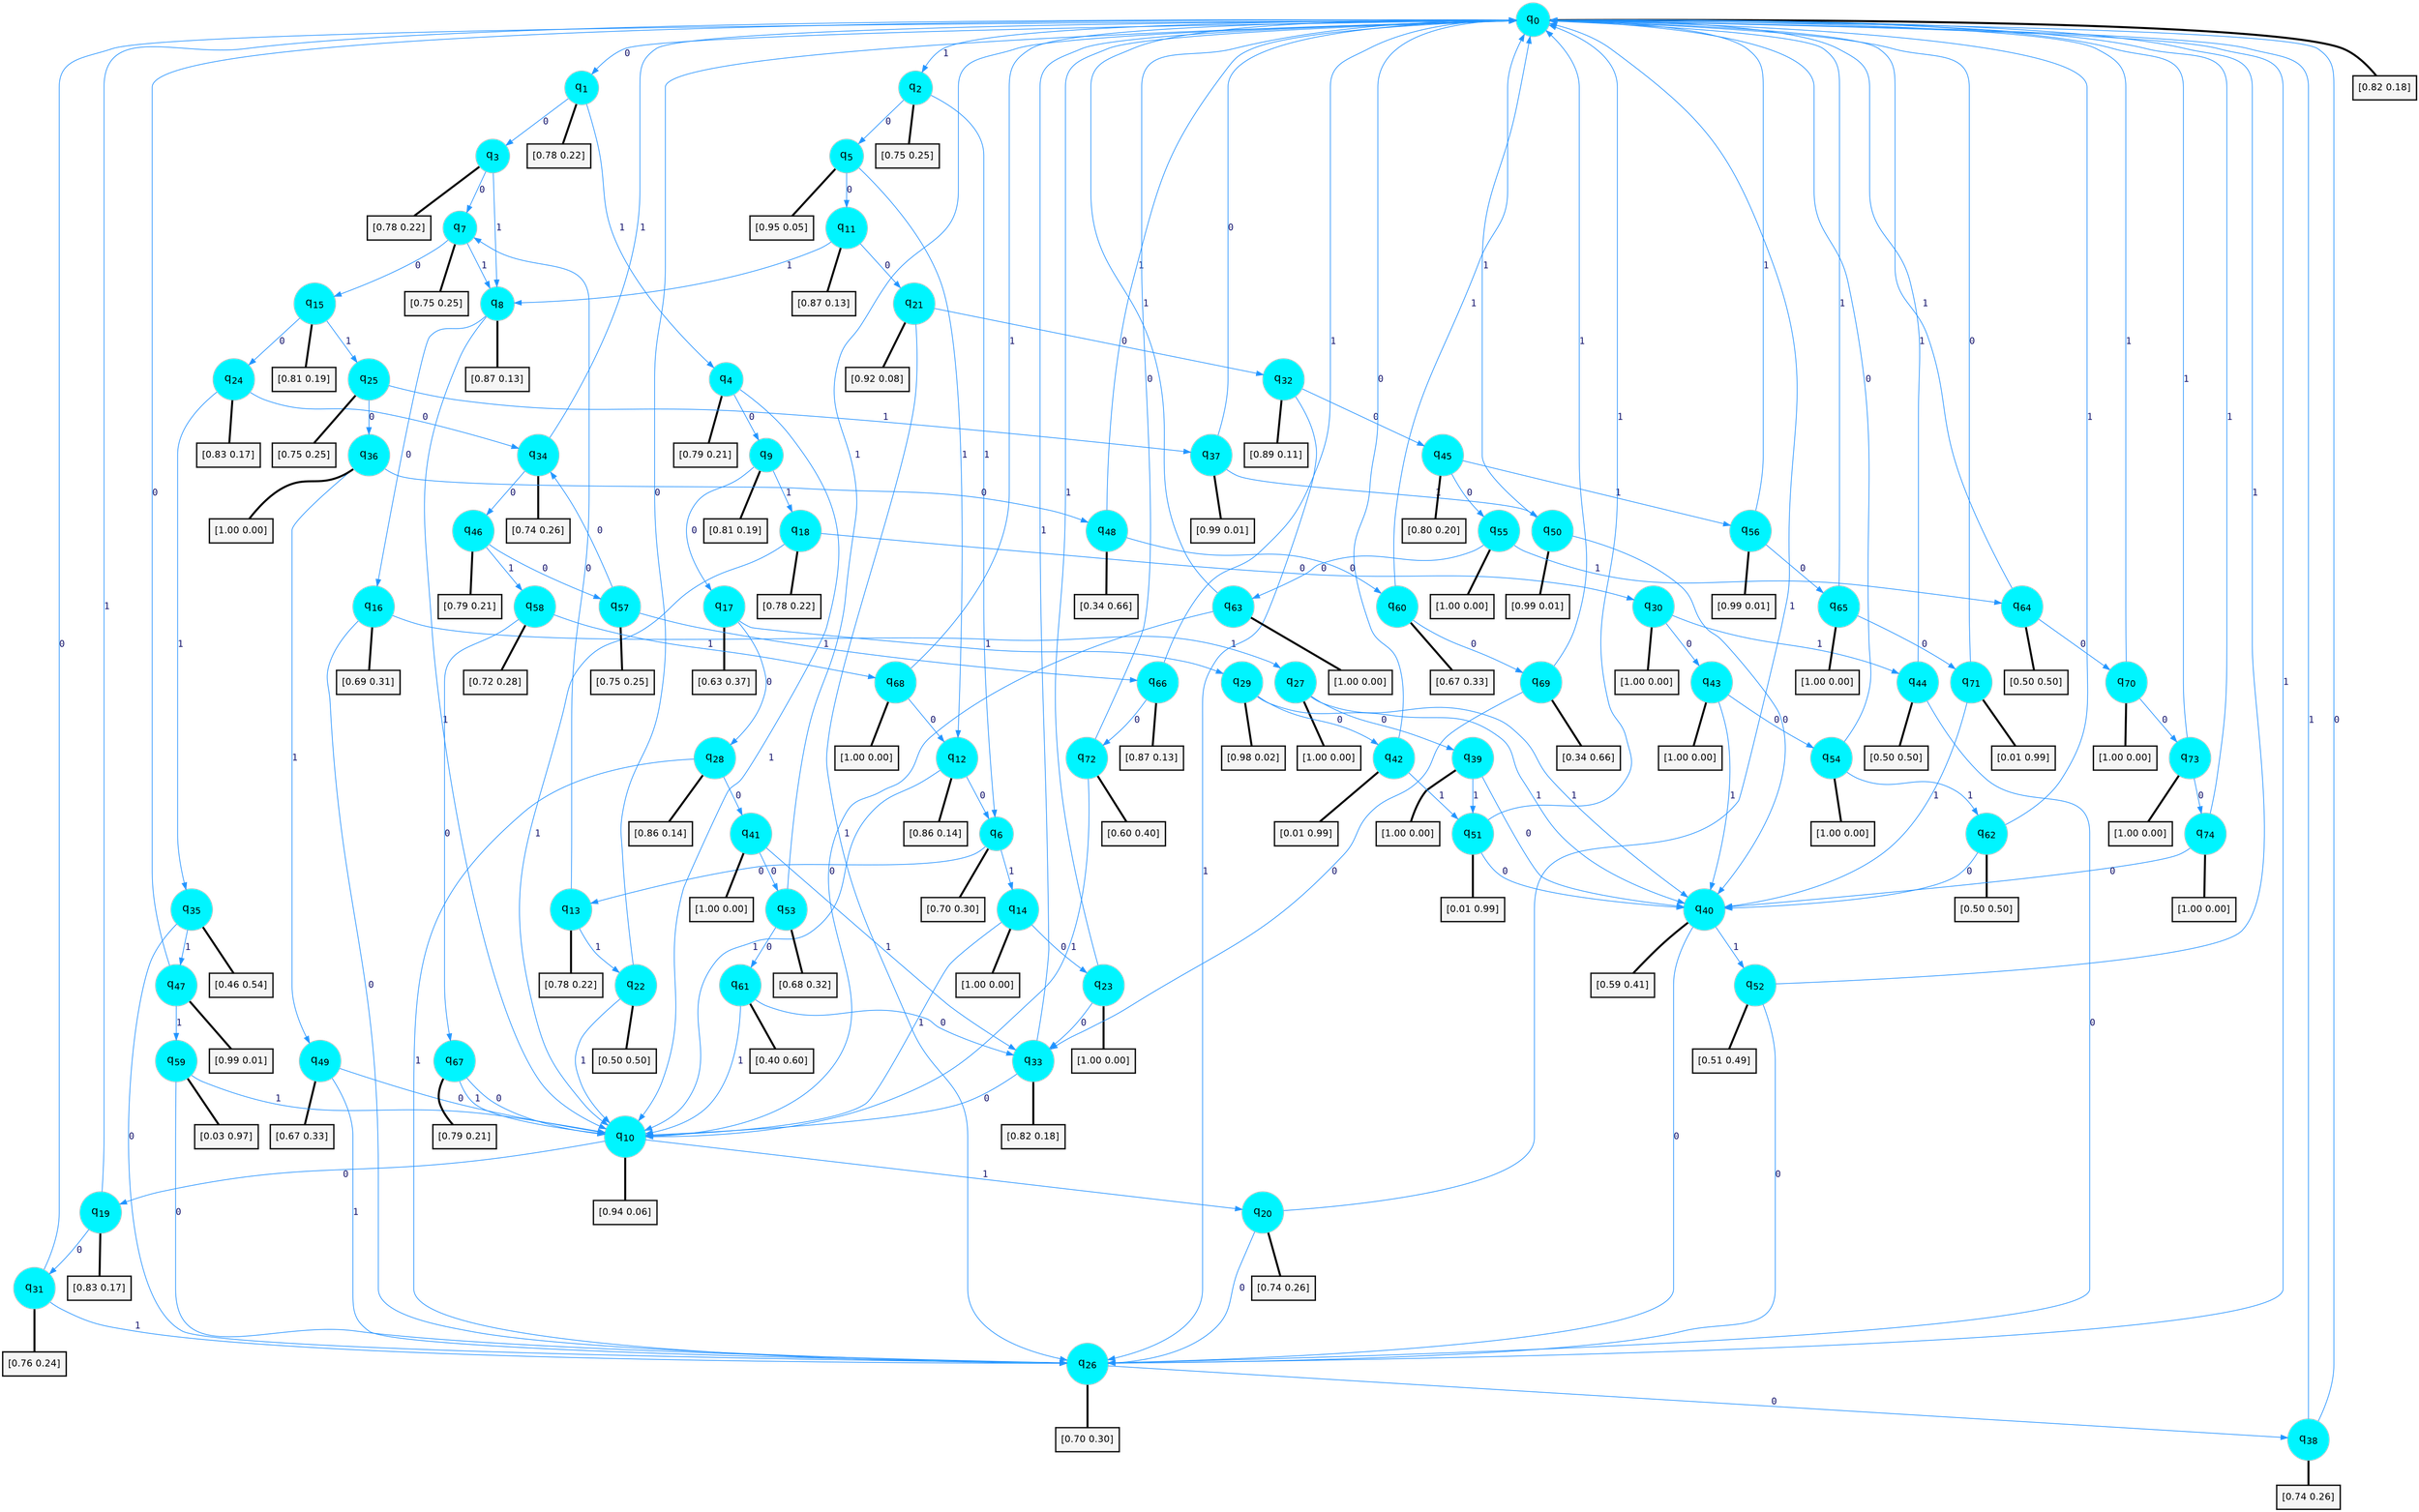 digraph G {
graph [
bgcolor=transparent, dpi=300, rankdir=TD, size="40,25"];
node [
color=gray, fillcolor=turquoise1, fontcolor=black, fontname=Helvetica, fontsize=16, fontweight=bold, shape=circle, style=filled];
edge [
arrowsize=1, color=dodgerblue1, fontcolor=midnightblue, fontname=courier, fontweight=bold, penwidth=1, style=solid, weight=20];
0[label=<q<SUB>0</SUB>>];
1[label=<q<SUB>1</SUB>>];
2[label=<q<SUB>2</SUB>>];
3[label=<q<SUB>3</SUB>>];
4[label=<q<SUB>4</SUB>>];
5[label=<q<SUB>5</SUB>>];
6[label=<q<SUB>6</SUB>>];
7[label=<q<SUB>7</SUB>>];
8[label=<q<SUB>8</SUB>>];
9[label=<q<SUB>9</SUB>>];
10[label=<q<SUB>10</SUB>>];
11[label=<q<SUB>11</SUB>>];
12[label=<q<SUB>12</SUB>>];
13[label=<q<SUB>13</SUB>>];
14[label=<q<SUB>14</SUB>>];
15[label=<q<SUB>15</SUB>>];
16[label=<q<SUB>16</SUB>>];
17[label=<q<SUB>17</SUB>>];
18[label=<q<SUB>18</SUB>>];
19[label=<q<SUB>19</SUB>>];
20[label=<q<SUB>20</SUB>>];
21[label=<q<SUB>21</SUB>>];
22[label=<q<SUB>22</SUB>>];
23[label=<q<SUB>23</SUB>>];
24[label=<q<SUB>24</SUB>>];
25[label=<q<SUB>25</SUB>>];
26[label=<q<SUB>26</SUB>>];
27[label=<q<SUB>27</SUB>>];
28[label=<q<SUB>28</SUB>>];
29[label=<q<SUB>29</SUB>>];
30[label=<q<SUB>30</SUB>>];
31[label=<q<SUB>31</SUB>>];
32[label=<q<SUB>32</SUB>>];
33[label=<q<SUB>33</SUB>>];
34[label=<q<SUB>34</SUB>>];
35[label=<q<SUB>35</SUB>>];
36[label=<q<SUB>36</SUB>>];
37[label=<q<SUB>37</SUB>>];
38[label=<q<SUB>38</SUB>>];
39[label=<q<SUB>39</SUB>>];
40[label=<q<SUB>40</SUB>>];
41[label=<q<SUB>41</SUB>>];
42[label=<q<SUB>42</SUB>>];
43[label=<q<SUB>43</SUB>>];
44[label=<q<SUB>44</SUB>>];
45[label=<q<SUB>45</SUB>>];
46[label=<q<SUB>46</SUB>>];
47[label=<q<SUB>47</SUB>>];
48[label=<q<SUB>48</SUB>>];
49[label=<q<SUB>49</SUB>>];
50[label=<q<SUB>50</SUB>>];
51[label=<q<SUB>51</SUB>>];
52[label=<q<SUB>52</SUB>>];
53[label=<q<SUB>53</SUB>>];
54[label=<q<SUB>54</SUB>>];
55[label=<q<SUB>55</SUB>>];
56[label=<q<SUB>56</SUB>>];
57[label=<q<SUB>57</SUB>>];
58[label=<q<SUB>58</SUB>>];
59[label=<q<SUB>59</SUB>>];
60[label=<q<SUB>60</SUB>>];
61[label=<q<SUB>61</SUB>>];
62[label=<q<SUB>62</SUB>>];
63[label=<q<SUB>63</SUB>>];
64[label=<q<SUB>64</SUB>>];
65[label=<q<SUB>65</SUB>>];
66[label=<q<SUB>66</SUB>>];
67[label=<q<SUB>67</SUB>>];
68[label=<q<SUB>68</SUB>>];
69[label=<q<SUB>69</SUB>>];
70[label=<q<SUB>70</SUB>>];
71[label=<q<SUB>71</SUB>>];
72[label=<q<SUB>72</SUB>>];
73[label=<q<SUB>73</SUB>>];
74[label=<q<SUB>74</SUB>>];
75[label="[0.82 0.18]", shape=box,fontcolor=black, fontname=Helvetica, fontsize=14, penwidth=2, fillcolor=whitesmoke,color=black];
76[label="[0.78 0.22]", shape=box,fontcolor=black, fontname=Helvetica, fontsize=14, penwidth=2, fillcolor=whitesmoke,color=black];
77[label="[0.75 0.25]", shape=box,fontcolor=black, fontname=Helvetica, fontsize=14, penwidth=2, fillcolor=whitesmoke,color=black];
78[label="[0.78 0.22]", shape=box,fontcolor=black, fontname=Helvetica, fontsize=14, penwidth=2, fillcolor=whitesmoke,color=black];
79[label="[0.79 0.21]", shape=box,fontcolor=black, fontname=Helvetica, fontsize=14, penwidth=2, fillcolor=whitesmoke,color=black];
80[label="[0.95 0.05]", shape=box,fontcolor=black, fontname=Helvetica, fontsize=14, penwidth=2, fillcolor=whitesmoke,color=black];
81[label="[0.70 0.30]", shape=box,fontcolor=black, fontname=Helvetica, fontsize=14, penwidth=2, fillcolor=whitesmoke,color=black];
82[label="[0.75 0.25]", shape=box,fontcolor=black, fontname=Helvetica, fontsize=14, penwidth=2, fillcolor=whitesmoke,color=black];
83[label="[0.87 0.13]", shape=box,fontcolor=black, fontname=Helvetica, fontsize=14, penwidth=2, fillcolor=whitesmoke,color=black];
84[label="[0.81 0.19]", shape=box,fontcolor=black, fontname=Helvetica, fontsize=14, penwidth=2, fillcolor=whitesmoke,color=black];
85[label="[0.94 0.06]", shape=box,fontcolor=black, fontname=Helvetica, fontsize=14, penwidth=2, fillcolor=whitesmoke,color=black];
86[label="[0.87 0.13]", shape=box,fontcolor=black, fontname=Helvetica, fontsize=14, penwidth=2, fillcolor=whitesmoke,color=black];
87[label="[0.86 0.14]", shape=box,fontcolor=black, fontname=Helvetica, fontsize=14, penwidth=2, fillcolor=whitesmoke,color=black];
88[label="[0.78 0.22]", shape=box,fontcolor=black, fontname=Helvetica, fontsize=14, penwidth=2, fillcolor=whitesmoke,color=black];
89[label="[1.00 0.00]", shape=box,fontcolor=black, fontname=Helvetica, fontsize=14, penwidth=2, fillcolor=whitesmoke,color=black];
90[label="[0.81 0.19]", shape=box,fontcolor=black, fontname=Helvetica, fontsize=14, penwidth=2, fillcolor=whitesmoke,color=black];
91[label="[0.69 0.31]", shape=box,fontcolor=black, fontname=Helvetica, fontsize=14, penwidth=2, fillcolor=whitesmoke,color=black];
92[label="[0.63 0.37]", shape=box,fontcolor=black, fontname=Helvetica, fontsize=14, penwidth=2, fillcolor=whitesmoke,color=black];
93[label="[0.78 0.22]", shape=box,fontcolor=black, fontname=Helvetica, fontsize=14, penwidth=2, fillcolor=whitesmoke,color=black];
94[label="[0.83 0.17]", shape=box,fontcolor=black, fontname=Helvetica, fontsize=14, penwidth=2, fillcolor=whitesmoke,color=black];
95[label="[0.74 0.26]", shape=box,fontcolor=black, fontname=Helvetica, fontsize=14, penwidth=2, fillcolor=whitesmoke,color=black];
96[label="[0.92 0.08]", shape=box,fontcolor=black, fontname=Helvetica, fontsize=14, penwidth=2, fillcolor=whitesmoke,color=black];
97[label="[0.50 0.50]", shape=box,fontcolor=black, fontname=Helvetica, fontsize=14, penwidth=2, fillcolor=whitesmoke,color=black];
98[label="[1.00 0.00]", shape=box,fontcolor=black, fontname=Helvetica, fontsize=14, penwidth=2, fillcolor=whitesmoke,color=black];
99[label="[0.83 0.17]", shape=box,fontcolor=black, fontname=Helvetica, fontsize=14, penwidth=2, fillcolor=whitesmoke,color=black];
100[label="[0.75 0.25]", shape=box,fontcolor=black, fontname=Helvetica, fontsize=14, penwidth=2, fillcolor=whitesmoke,color=black];
101[label="[0.70 0.30]", shape=box,fontcolor=black, fontname=Helvetica, fontsize=14, penwidth=2, fillcolor=whitesmoke,color=black];
102[label="[1.00 0.00]", shape=box,fontcolor=black, fontname=Helvetica, fontsize=14, penwidth=2, fillcolor=whitesmoke,color=black];
103[label="[0.86 0.14]", shape=box,fontcolor=black, fontname=Helvetica, fontsize=14, penwidth=2, fillcolor=whitesmoke,color=black];
104[label="[0.98 0.02]", shape=box,fontcolor=black, fontname=Helvetica, fontsize=14, penwidth=2, fillcolor=whitesmoke,color=black];
105[label="[1.00 0.00]", shape=box,fontcolor=black, fontname=Helvetica, fontsize=14, penwidth=2, fillcolor=whitesmoke,color=black];
106[label="[0.76 0.24]", shape=box,fontcolor=black, fontname=Helvetica, fontsize=14, penwidth=2, fillcolor=whitesmoke,color=black];
107[label="[0.89 0.11]", shape=box,fontcolor=black, fontname=Helvetica, fontsize=14, penwidth=2, fillcolor=whitesmoke,color=black];
108[label="[0.82 0.18]", shape=box,fontcolor=black, fontname=Helvetica, fontsize=14, penwidth=2, fillcolor=whitesmoke,color=black];
109[label="[0.74 0.26]", shape=box,fontcolor=black, fontname=Helvetica, fontsize=14, penwidth=2, fillcolor=whitesmoke,color=black];
110[label="[0.46 0.54]", shape=box,fontcolor=black, fontname=Helvetica, fontsize=14, penwidth=2, fillcolor=whitesmoke,color=black];
111[label="[1.00 0.00]", shape=box,fontcolor=black, fontname=Helvetica, fontsize=14, penwidth=2, fillcolor=whitesmoke,color=black];
112[label="[0.99 0.01]", shape=box,fontcolor=black, fontname=Helvetica, fontsize=14, penwidth=2, fillcolor=whitesmoke,color=black];
113[label="[0.74 0.26]", shape=box,fontcolor=black, fontname=Helvetica, fontsize=14, penwidth=2, fillcolor=whitesmoke,color=black];
114[label="[1.00 0.00]", shape=box,fontcolor=black, fontname=Helvetica, fontsize=14, penwidth=2, fillcolor=whitesmoke,color=black];
115[label="[0.59 0.41]", shape=box,fontcolor=black, fontname=Helvetica, fontsize=14, penwidth=2, fillcolor=whitesmoke,color=black];
116[label="[1.00 0.00]", shape=box,fontcolor=black, fontname=Helvetica, fontsize=14, penwidth=2, fillcolor=whitesmoke,color=black];
117[label="[0.01 0.99]", shape=box,fontcolor=black, fontname=Helvetica, fontsize=14, penwidth=2, fillcolor=whitesmoke,color=black];
118[label="[1.00 0.00]", shape=box,fontcolor=black, fontname=Helvetica, fontsize=14, penwidth=2, fillcolor=whitesmoke,color=black];
119[label="[0.50 0.50]", shape=box,fontcolor=black, fontname=Helvetica, fontsize=14, penwidth=2, fillcolor=whitesmoke,color=black];
120[label="[0.80 0.20]", shape=box,fontcolor=black, fontname=Helvetica, fontsize=14, penwidth=2, fillcolor=whitesmoke,color=black];
121[label="[0.79 0.21]", shape=box,fontcolor=black, fontname=Helvetica, fontsize=14, penwidth=2, fillcolor=whitesmoke,color=black];
122[label="[0.99 0.01]", shape=box,fontcolor=black, fontname=Helvetica, fontsize=14, penwidth=2, fillcolor=whitesmoke,color=black];
123[label="[0.34 0.66]", shape=box,fontcolor=black, fontname=Helvetica, fontsize=14, penwidth=2, fillcolor=whitesmoke,color=black];
124[label="[0.67 0.33]", shape=box,fontcolor=black, fontname=Helvetica, fontsize=14, penwidth=2, fillcolor=whitesmoke,color=black];
125[label="[0.99 0.01]", shape=box,fontcolor=black, fontname=Helvetica, fontsize=14, penwidth=2, fillcolor=whitesmoke,color=black];
126[label="[0.01 0.99]", shape=box,fontcolor=black, fontname=Helvetica, fontsize=14, penwidth=2, fillcolor=whitesmoke,color=black];
127[label="[0.51 0.49]", shape=box,fontcolor=black, fontname=Helvetica, fontsize=14, penwidth=2, fillcolor=whitesmoke,color=black];
128[label="[0.68 0.32]", shape=box,fontcolor=black, fontname=Helvetica, fontsize=14, penwidth=2, fillcolor=whitesmoke,color=black];
129[label="[1.00 0.00]", shape=box,fontcolor=black, fontname=Helvetica, fontsize=14, penwidth=2, fillcolor=whitesmoke,color=black];
130[label="[1.00 0.00]", shape=box,fontcolor=black, fontname=Helvetica, fontsize=14, penwidth=2, fillcolor=whitesmoke,color=black];
131[label="[0.99 0.01]", shape=box,fontcolor=black, fontname=Helvetica, fontsize=14, penwidth=2, fillcolor=whitesmoke,color=black];
132[label="[0.75 0.25]", shape=box,fontcolor=black, fontname=Helvetica, fontsize=14, penwidth=2, fillcolor=whitesmoke,color=black];
133[label="[0.72 0.28]", shape=box,fontcolor=black, fontname=Helvetica, fontsize=14, penwidth=2, fillcolor=whitesmoke,color=black];
134[label="[0.03 0.97]", shape=box,fontcolor=black, fontname=Helvetica, fontsize=14, penwidth=2, fillcolor=whitesmoke,color=black];
135[label="[0.67 0.33]", shape=box,fontcolor=black, fontname=Helvetica, fontsize=14, penwidth=2, fillcolor=whitesmoke,color=black];
136[label="[0.40 0.60]", shape=box,fontcolor=black, fontname=Helvetica, fontsize=14, penwidth=2, fillcolor=whitesmoke,color=black];
137[label="[0.50 0.50]", shape=box,fontcolor=black, fontname=Helvetica, fontsize=14, penwidth=2, fillcolor=whitesmoke,color=black];
138[label="[1.00 0.00]", shape=box,fontcolor=black, fontname=Helvetica, fontsize=14, penwidth=2, fillcolor=whitesmoke,color=black];
139[label="[0.50 0.50]", shape=box,fontcolor=black, fontname=Helvetica, fontsize=14, penwidth=2, fillcolor=whitesmoke,color=black];
140[label="[1.00 0.00]", shape=box,fontcolor=black, fontname=Helvetica, fontsize=14, penwidth=2, fillcolor=whitesmoke,color=black];
141[label="[0.87 0.13]", shape=box,fontcolor=black, fontname=Helvetica, fontsize=14, penwidth=2, fillcolor=whitesmoke,color=black];
142[label="[0.79 0.21]", shape=box,fontcolor=black, fontname=Helvetica, fontsize=14, penwidth=2, fillcolor=whitesmoke,color=black];
143[label="[1.00 0.00]", shape=box,fontcolor=black, fontname=Helvetica, fontsize=14, penwidth=2, fillcolor=whitesmoke,color=black];
144[label="[0.34 0.66]", shape=box,fontcolor=black, fontname=Helvetica, fontsize=14, penwidth=2, fillcolor=whitesmoke,color=black];
145[label="[1.00 0.00]", shape=box,fontcolor=black, fontname=Helvetica, fontsize=14, penwidth=2, fillcolor=whitesmoke,color=black];
146[label="[0.01 0.99]", shape=box,fontcolor=black, fontname=Helvetica, fontsize=14, penwidth=2, fillcolor=whitesmoke,color=black];
147[label="[0.60 0.40]", shape=box,fontcolor=black, fontname=Helvetica, fontsize=14, penwidth=2, fillcolor=whitesmoke,color=black];
148[label="[1.00 0.00]", shape=box,fontcolor=black, fontname=Helvetica, fontsize=14, penwidth=2, fillcolor=whitesmoke,color=black];
149[label="[1.00 0.00]", shape=box,fontcolor=black, fontname=Helvetica, fontsize=14, penwidth=2, fillcolor=whitesmoke,color=black];
0->1 [label=0];
0->2 [label=1];
0->75 [arrowhead=none, penwidth=3,color=black];
1->3 [label=0];
1->4 [label=1];
1->76 [arrowhead=none, penwidth=3,color=black];
2->5 [label=0];
2->6 [label=1];
2->77 [arrowhead=none, penwidth=3,color=black];
3->7 [label=0];
3->8 [label=1];
3->78 [arrowhead=none, penwidth=3,color=black];
4->9 [label=0];
4->10 [label=1];
4->79 [arrowhead=none, penwidth=3,color=black];
5->11 [label=0];
5->12 [label=1];
5->80 [arrowhead=none, penwidth=3,color=black];
6->13 [label=0];
6->14 [label=1];
6->81 [arrowhead=none, penwidth=3,color=black];
7->15 [label=0];
7->8 [label=1];
7->82 [arrowhead=none, penwidth=3,color=black];
8->16 [label=0];
8->10 [label=1];
8->83 [arrowhead=none, penwidth=3,color=black];
9->17 [label=0];
9->18 [label=1];
9->84 [arrowhead=none, penwidth=3,color=black];
10->19 [label=0];
10->20 [label=1];
10->85 [arrowhead=none, penwidth=3,color=black];
11->21 [label=0];
11->8 [label=1];
11->86 [arrowhead=none, penwidth=3,color=black];
12->6 [label=0];
12->10 [label=1];
12->87 [arrowhead=none, penwidth=3,color=black];
13->7 [label=0];
13->22 [label=1];
13->88 [arrowhead=none, penwidth=3,color=black];
14->23 [label=0];
14->10 [label=1];
14->89 [arrowhead=none, penwidth=3,color=black];
15->24 [label=0];
15->25 [label=1];
15->90 [arrowhead=none, penwidth=3,color=black];
16->26 [label=0];
16->27 [label=1];
16->91 [arrowhead=none, penwidth=3,color=black];
17->28 [label=0];
17->29 [label=1];
17->92 [arrowhead=none, penwidth=3,color=black];
18->30 [label=0];
18->10 [label=1];
18->93 [arrowhead=none, penwidth=3,color=black];
19->31 [label=0];
19->0 [label=1];
19->94 [arrowhead=none, penwidth=3,color=black];
20->26 [label=0];
20->0 [label=1];
20->95 [arrowhead=none, penwidth=3,color=black];
21->32 [label=0];
21->26 [label=1];
21->96 [arrowhead=none, penwidth=3,color=black];
22->0 [label=0];
22->10 [label=1];
22->97 [arrowhead=none, penwidth=3,color=black];
23->33 [label=0];
23->0 [label=1];
23->98 [arrowhead=none, penwidth=3,color=black];
24->34 [label=0];
24->35 [label=1];
24->99 [arrowhead=none, penwidth=3,color=black];
25->36 [label=0];
25->37 [label=1];
25->100 [arrowhead=none, penwidth=3,color=black];
26->38 [label=0];
26->0 [label=1];
26->101 [arrowhead=none, penwidth=3,color=black];
27->39 [label=0];
27->40 [label=1];
27->102 [arrowhead=none, penwidth=3,color=black];
28->41 [label=0];
28->26 [label=1];
28->103 [arrowhead=none, penwidth=3,color=black];
29->42 [label=0];
29->40 [label=1];
29->104 [arrowhead=none, penwidth=3,color=black];
30->43 [label=0];
30->44 [label=1];
30->105 [arrowhead=none, penwidth=3,color=black];
31->0 [label=0];
31->26 [label=1];
31->106 [arrowhead=none, penwidth=3,color=black];
32->45 [label=0];
32->26 [label=1];
32->107 [arrowhead=none, penwidth=3,color=black];
33->10 [label=0];
33->0 [label=1];
33->108 [arrowhead=none, penwidth=3,color=black];
34->46 [label=0];
34->0 [label=1];
34->109 [arrowhead=none, penwidth=3,color=black];
35->26 [label=0];
35->47 [label=1];
35->110 [arrowhead=none, penwidth=3,color=black];
36->48 [label=0];
36->49 [label=1];
36->111 [arrowhead=none, penwidth=3,color=black];
37->0 [label=0];
37->50 [label=1];
37->112 [arrowhead=none, penwidth=3,color=black];
38->0 [label=0];
38->0 [label=1];
38->113 [arrowhead=none, penwidth=3,color=black];
39->40 [label=0];
39->51 [label=1];
39->114 [arrowhead=none, penwidth=3,color=black];
40->26 [label=0];
40->52 [label=1];
40->115 [arrowhead=none, penwidth=3,color=black];
41->53 [label=0];
41->33 [label=1];
41->116 [arrowhead=none, penwidth=3,color=black];
42->0 [label=0];
42->51 [label=1];
42->117 [arrowhead=none, penwidth=3,color=black];
43->54 [label=0];
43->40 [label=1];
43->118 [arrowhead=none, penwidth=3,color=black];
44->26 [label=0];
44->0 [label=1];
44->119 [arrowhead=none, penwidth=3,color=black];
45->55 [label=0];
45->56 [label=1];
45->120 [arrowhead=none, penwidth=3,color=black];
46->57 [label=0];
46->58 [label=1];
46->121 [arrowhead=none, penwidth=3,color=black];
47->0 [label=0];
47->59 [label=1];
47->122 [arrowhead=none, penwidth=3,color=black];
48->60 [label=0];
48->0 [label=1];
48->123 [arrowhead=none, penwidth=3,color=black];
49->10 [label=0];
49->26 [label=1];
49->124 [arrowhead=none, penwidth=3,color=black];
50->40 [label=0];
50->0 [label=1];
50->125 [arrowhead=none, penwidth=3,color=black];
51->40 [label=0];
51->0 [label=1];
51->126 [arrowhead=none, penwidth=3,color=black];
52->26 [label=0];
52->0 [label=1];
52->127 [arrowhead=none, penwidth=3,color=black];
53->61 [label=0];
53->0 [label=1];
53->128 [arrowhead=none, penwidth=3,color=black];
54->0 [label=0];
54->62 [label=1];
54->129 [arrowhead=none, penwidth=3,color=black];
55->63 [label=0];
55->64 [label=1];
55->130 [arrowhead=none, penwidth=3,color=black];
56->65 [label=0];
56->0 [label=1];
56->131 [arrowhead=none, penwidth=3,color=black];
57->34 [label=0];
57->66 [label=1];
57->132 [arrowhead=none, penwidth=3,color=black];
58->67 [label=0];
58->68 [label=1];
58->133 [arrowhead=none, penwidth=3,color=black];
59->26 [label=0];
59->10 [label=1];
59->134 [arrowhead=none, penwidth=3,color=black];
60->69 [label=0];
60->0 [label=1];
60->135 [arrowhead=none, penwidth=3,color=black];
61->33 [label=0];
61->10 [label=1];
61->136 [arrowhead=none, penwidth=3,color=black];
62->40 [label=0];
62->0 [label=1];
62->137 [arrowhead=none, penwidth=3,color=black];
63->10 [label=0];
63->0 [label=1];
63->138 [arrowhead=none, penwidth=3,color=black];
64->70 [label=0];
64->0 [label=1];
64->139 [arrowhead=none, penwidth=3,color=black];
65->71 [label=0];
65->0 [label=1];
65->140 [arrowhead=none, penwidth=3,color=black];
66->72 [label=0];
66->0 [label=1];
66->141 [arrowhead=none, penwidth=3,color=black];
67->10 [label=0];
67->10 [label=1];
67->142 [arrowhead=none, penwidth=3,color=black];
68->12 [label=0];
68->0 [label=1];
68->143 [arrowhead=none, penwidth=3,color=black];
69->33 [label=0];
69->0 [label=1];
69->144 [arrowhead=none, penwidth=3,color=black];
70->73 [label=0];
70->0 [label=1];
70->145 [arrowhead=none, penwidth=3,color=black];
71->0 [label=0];
71->40 [label=1];
71->146 [arrowhead=none, penwidth=3,color=black];
72->0 [label=0];
72->10 [label=1];
72->147 [arrowhead=none, penwidth=3,color=black];
73->74 [label=0];
73->0 [label=1];
73->148 [arrowhead=none, penwidth=3,color=black];
74->40 [label=0];
74->0 [label=1];
74->149 [arrowhead=none, penwidth=3,color=black];
}
